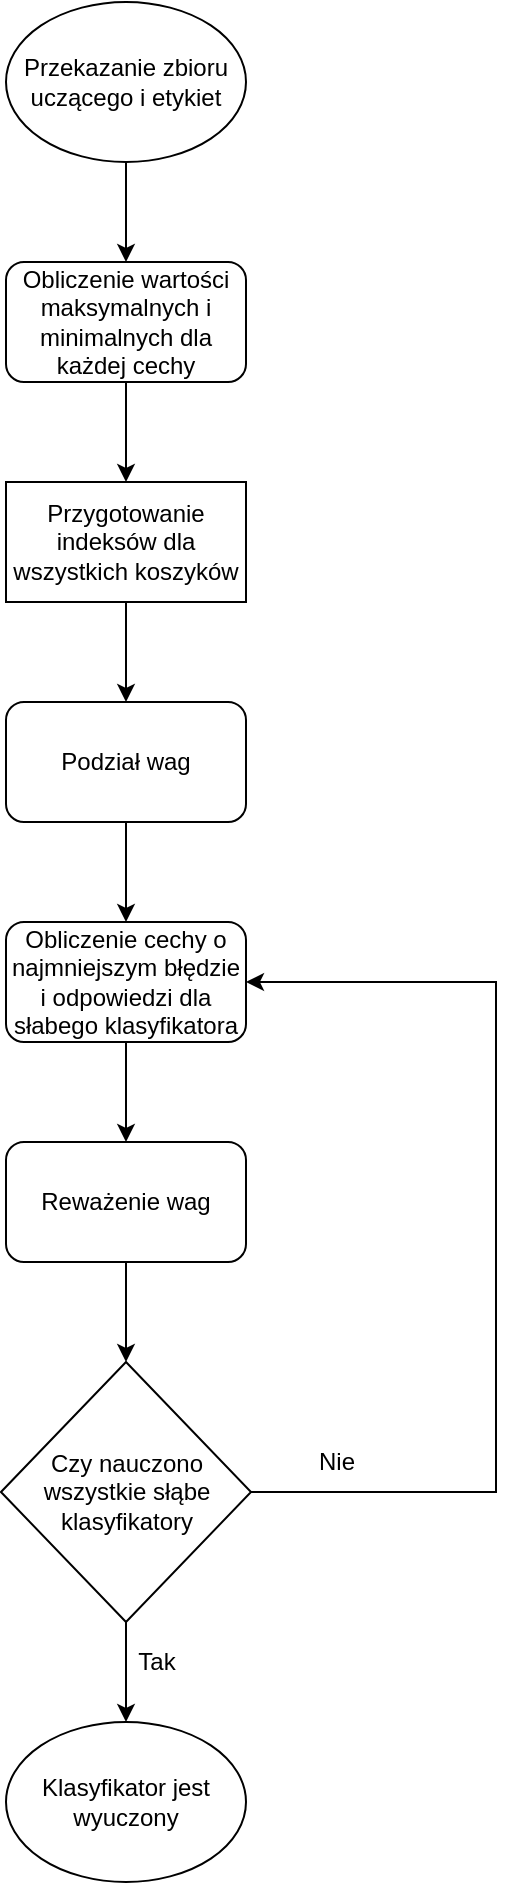<mxfile version="20.2.7" type="device"><diagram id="4OtvY9jUIan3ownDmo_a" name="Page-1"><mxGraphModel dx="1362" dy="773" grid="1" gridSize="10" guides="1" tooltips="1" connect="1" arrows="1" fold="1" page="1" pageScale="1" pageWidth="1169" pageHeight="827" math="0" shadow="0"><root><mxCell id="0"/><mxCell id="1" parent="0"/><mxCell id="0xbG3JWMCtXJYbXhY0JX-3" style="edgeStyle=orthogonalEdgeStyle;rounded=0;orthogonalLoop=1;jettySize=auto;html=1;entryX=0.5;entryY=0;entryDx=0;entryDy=0;" parent="1" source="0xbG3JWMCtXJYbXhY0JX-1" target="0xbG3JWMCtXJYbXhY0JX-2" edge="1"><mxGeometry relative="1" as="geometry"/></mxCell><mxCell id="0xbG3JWMCtXJYbXhY0JX-1" value="Przekazanie zbioru uczącego i etykiet" style="ellipse;whiteSpace=wrap;html=1;" parent="1" vertex="1"><mxGeometry x="525" y="50" width="120" height="80" as="geometry"/></mxCell><mxCell id="0xbG3JWMCtXJYbXhY0JX-9" style="edgeStyle=orthogonalEdgeStyle;rounded=0;orthogonalLoop=1;jettySize=auto;html=1;exitX=0.5;exitY=1;exitDx=0;exitDy=0;entryX=0.5;entryY=0;entryDx=0;entryDy=0;" parent="1" source="0xbG3JWMCtXJYbXhY0JX-2" target="0xbG3JWMCtXJYbXhY0JX-7" edge="1"><mxGeometry relative="1" as="geometry"/></mxCell><mxCell id="0xbG3JWMCtXJYbXhY0JX-2" value="Obliczenie wartości maksymalnych i minimalnych dla każdej cechy" style="rounded=1;whiteSpace=wrap;html=1;" parent="1" vertex="1"><mxGeometry x="525" y="180" width="120" height="60" as="geometry"/></mxCell><mxCell id="0xbG3JWMCtXJYbXhY0JX-11" style="edgeStyle=orthogonalEdgeStyle;rounded=0;orthogonalLoop=1;jettySize=auto;html=1;exitX=0.5;exitY=1;exitDx=0;exitDy=0;entryX=0.5;entryY=0;entryDx=0;entryDy=0;" parent="1" source="0xbG3JWMCtXJYbXhY0JX-7" target="0xbG3JWMCtXJYbXhY0JX-10" edge="1"><mxGeometry relative="1" as="geometry"/></mxCell><mxCell id="0xbG3JWMCtXJYbXhY0JX-7" value="Przygotowanie indeksów dla wszystkich koszyków" style="rounded=0;whiteSpace=wrap;html=1;" parent="1" vertex="1"><mxGeometry x="525" y="290" width="120" height="60" as="geometry"/></mxCell><mxCell id="0xbG3JWMCtXJYbXhY0JX-13" style="edgeStyle=orthogonalEdgeStyle;rounded=0;orthogonalLoop=1;jettySize=auto;html=1;exitX=0.5;exitY=1;exitDx=0;exitDy=0;entryX=0.5;entryY=0;entryDx=0;entryDy=0;" parent="1" source="0xbG3JWMCtXJYbXhY0JX-10" target="0xbG3JWMCtXJYbXhY0JX-12" edge="1"><mxGeometry relative="1" as="geometry"/></mxCell><mxCell id="0xbG3JWMCtXJYbXhY0JX-10" value="Podział wag" style="rounded=1;whiteSpace=wrap;html=1;" parent="1" vertex="1"><mxGeometry x="525" y="400" width="120" height="60" as="geometry"/></mxCell><mxCell id="0xbG3JWMCtXJYbXhY0JX-16" style="edgeStyle=orthogonalEdgeStyle;rounded=0;orthogonalLoop=1;jettySize=auto;html=1;exitX=0.5;exitY=1;exitDx=0;exitDy=0;" parent="1" source="0xbG3JWMCtXJYbXhY0JX-12" target="0xbG3JWMCtXJYbXhY0JX-15" edge="1"><mxGeometry relative="1" as="geometry"/></mxCell><mxCell id="0xbG3JWMCtXJYbXhY0JX-12" value="Obliczenie cechy o najmniejszym błędzie i odpowiedzi dla słabego klasyfikatora" style="rounded=1;whiteSpace=wrap;html=1;" parent="1" vertex="1"><mxGeometry x="525" y="510" width="120" height="60" as="geometry"/></mxCell><mxCell id="0xbG3JWMCtXJYbXhY0JX-18" style="edgeStyle=orthogonalEdgeStyle;rounded=0;orthogonalLoop=1;jettySize=auto;html=1;exitX=1;exitY=0.5;exitDx=0;exitDy=0;entryX=1;entryY=0.5;entryDx=0;entryDy=0;" parent="1" source="0xbG3JWMCtXJYbXhY0JX-14" target="0xbG3JWMCtXJYbXhY0JX-12" edge="1"><mxGeometry relative="1" as="geometry"><Array as="points"><mxPoint x="770" y="795"/><mxPoint x="770" y="540"/></Array></mxGeometry></mxCell><mxCell id="0xbG3JWMCtXJYbXhY0JX-21" style="edgeStyle=orthogonalEdgeStyle;rounded=0;orthogonalLoop=1;jettySize=auto;html=1;exitX=0.5;exitY=1;exitDx=0;exitDy=0;entryX=0.5;entryY=0;entryDx=0;entryDy=0;" parent="1" source="0xbG3JWMCtXJYbXhY0JX-14" target="0xbG3JWMCtXJYbXhY0JX-20" edge="1"><mxGeometry relative="1" as="geometry"/></mxCell><mxCell id="0xbG3JWMCtXJYbXhY0JX-14" value="Czy nauczono wszystkie słąbe klasyfikatory" style="rhombus;whiteSpace=wrap;html=1;" parent="1" vertex="1"><mxGeometry x="522.5" y="730" width="125" height="130" as="geometry"/></mxCell><mxCell id="0xbG3JWMCtXJYbXhY0JX-17" style="edgeStyle=orthogonalEdgeStyle;rounded=0;orthogonalLoop=1;jettySize=auto;html=1;exitX=0.5;exitY=1;exitDx=0;exitDy=0;entryX=0.5;entryY=0;entryDx=0;entryDy=0;" parent="1" source="0xbG3JWMCtXJYbXhY0JX-15" target="0xbG3JWMCtXJYbXhY0JX-14" edge="1"><mxGeometry relative="1" as="geometry"/></mxCell><mxCell id="0xbG3JWMCtXJYbXhY0JX-15" value="Reważenie wag" style="rounded=1;whiteSpace=wrap;html=1;" parent="1" vertex="1"><mxGeometry x="525" y="620" width="120" height="60" as="geometry"/></mxCell><mxCell id="0xbG3JWMCtXJYbXhY0JX-19" value="Nie" style="text;html=1;align=center;verticalAlign=middle;resizable=0;points=[];autosize=1;strokeColor=none;fillColor=none;" parent="1" vertex="1"><mxGeometry x="670" y="765" width="40" height="30" as="geometry"/></mxCell><mxCell id="0xbG3JWMCtXJYbXhY0JX-20" value="Klasyfikator jest wyuczony" style="ellipse;whiteSpace=wrap;html=1;" parent="1" vertex="1"><mxGeometry x="525" y="910" width="120" height="80" as="geometry"/></mxCell><mxCell id="40imGEc9ZMCDyMnXx9bI-1" value="Tak" style="text;html=1;align=center;verticalAlign=middle;resizable=0;points=[];autosize=1;strokeColor=none;fillColor=none;" vertex="1" parent="1"><mxGeometry x="580" y="865" width="40" height="30" as="geometry"/></mxCell></root></mxGraphModel></diagram></mxfile>
